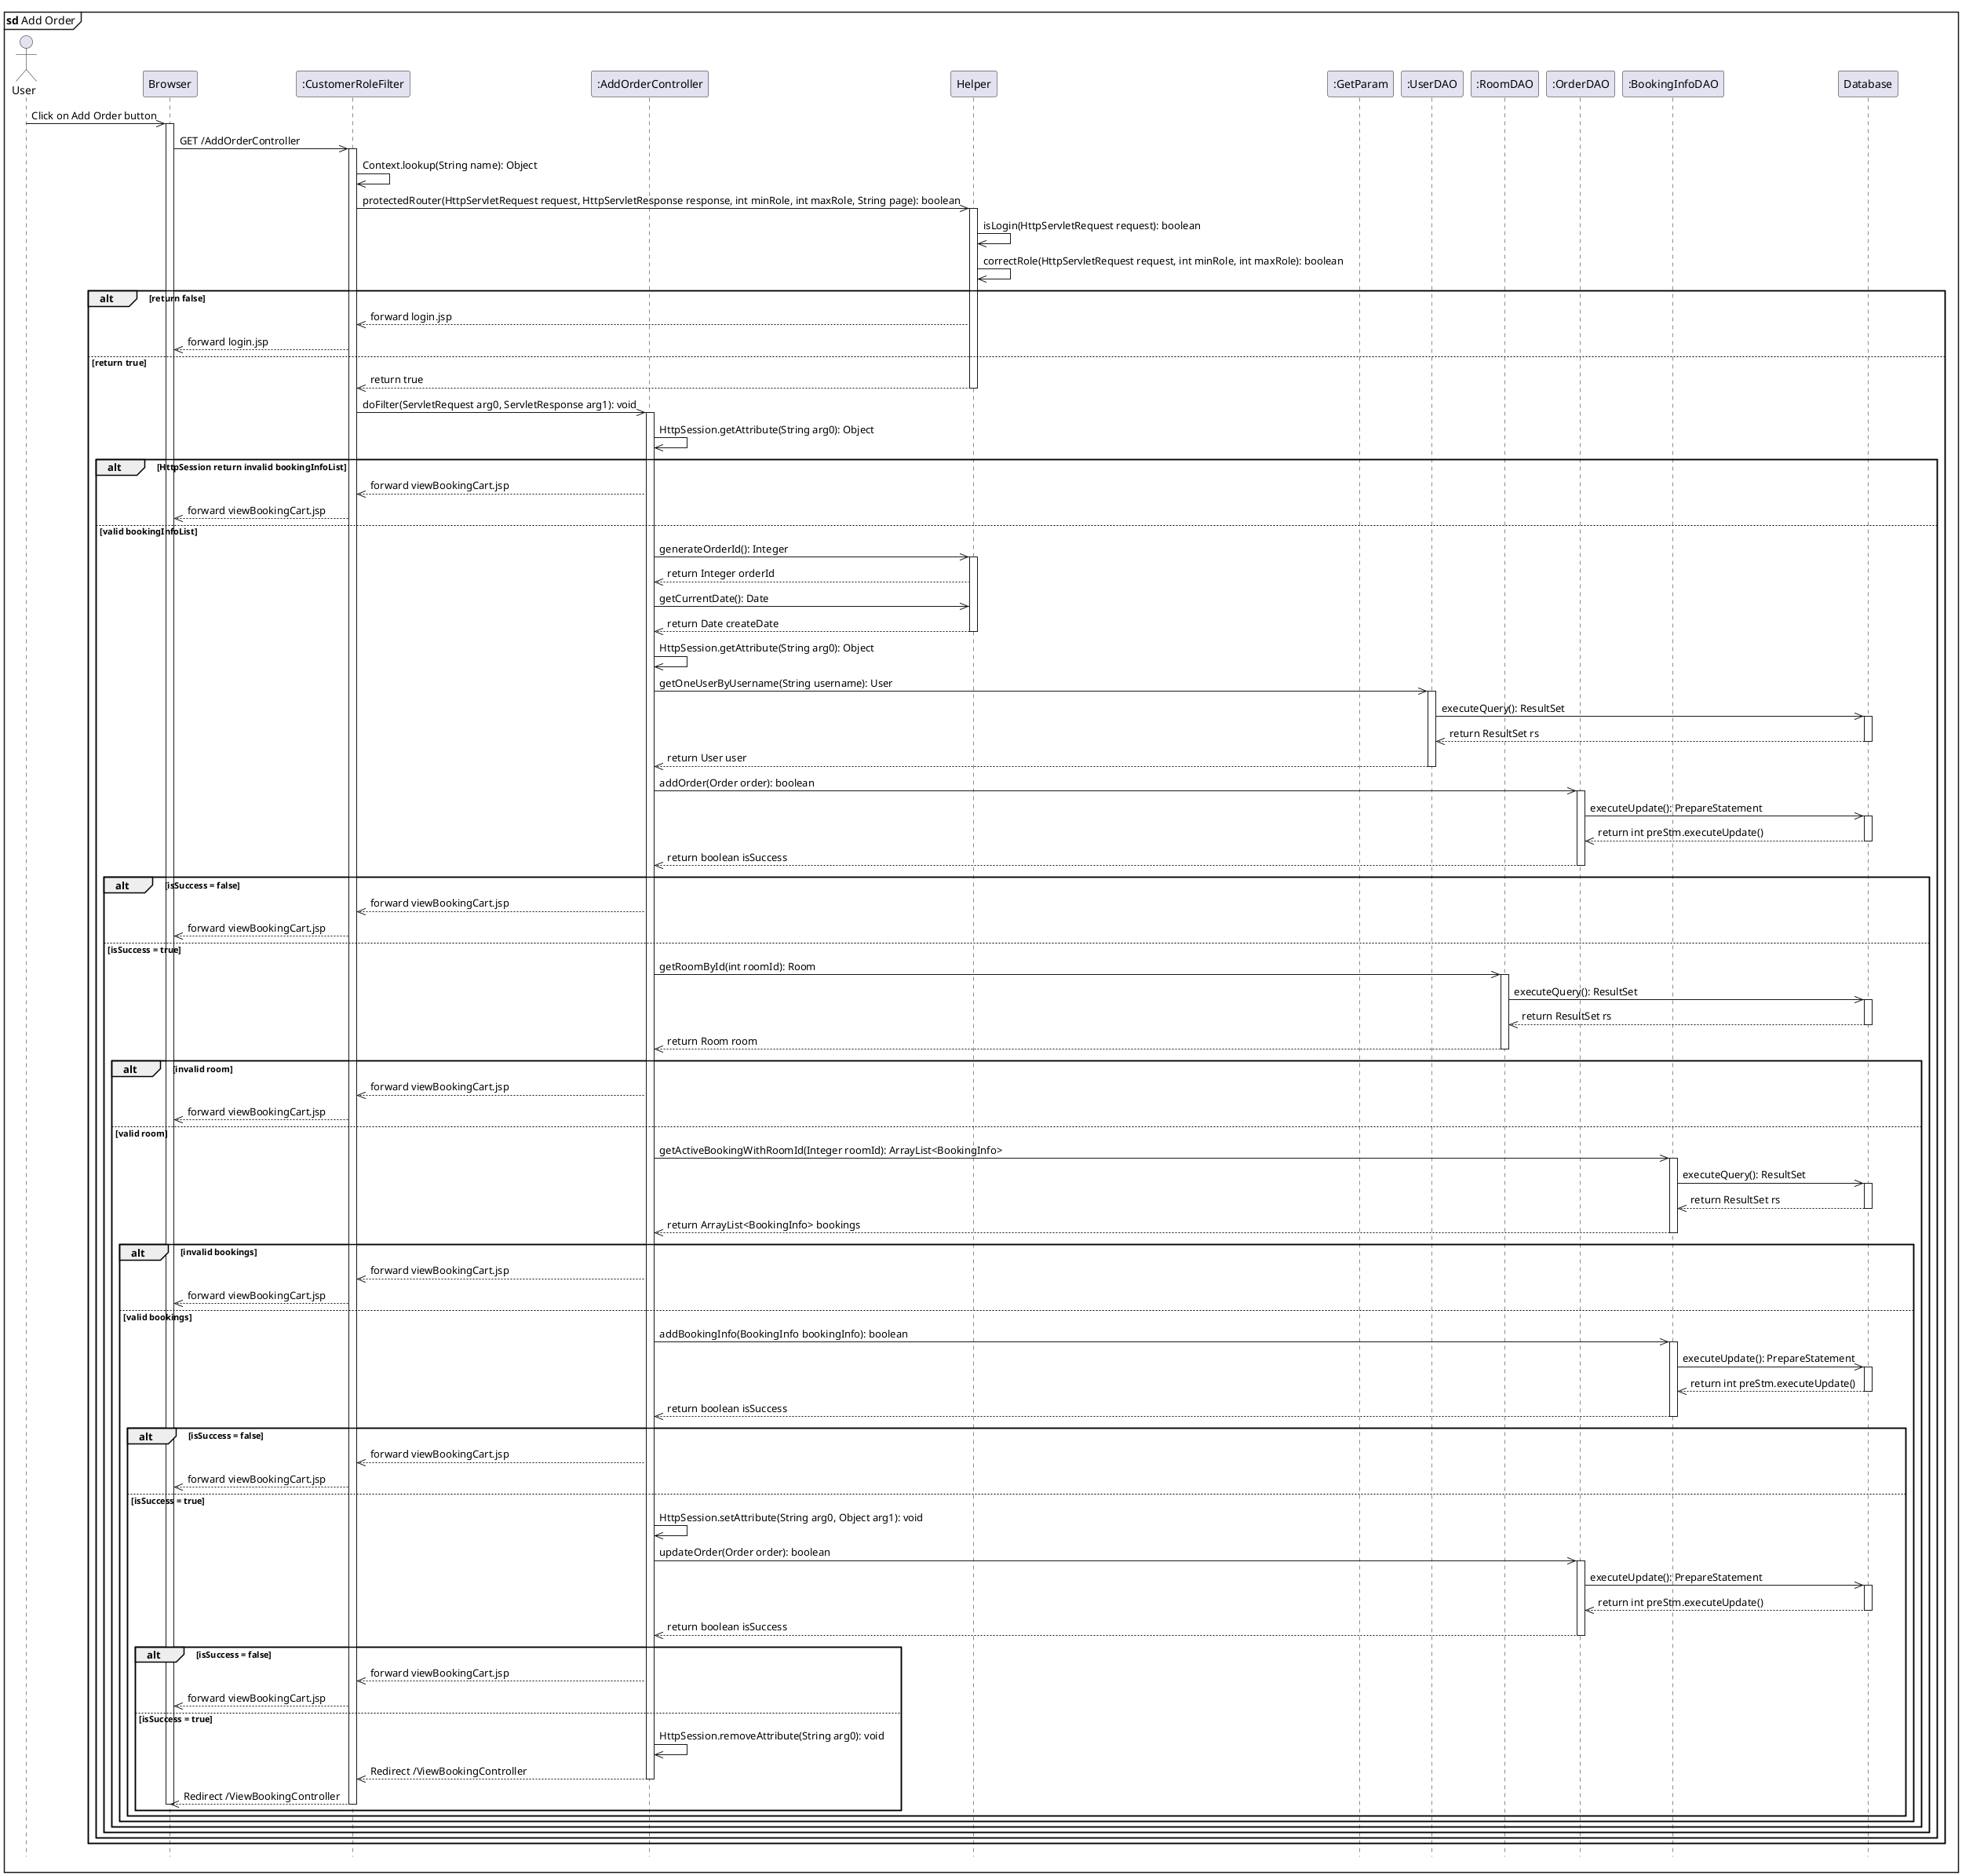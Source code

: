 @startuml addOrder

hide footbox
mainframe <b>sd</b> Add Order
actor User
participant "Browser" as Browser
participant ":CustomerRoleFilter" as CustomerRoleFilter
participant ":AddOrderController" as AddOrderController
participant "Helper" as Helper
participant ":GetParam" as GetParam
participant ":UserDAO" as UserDAO
participant ":RoomDAO" as RoomDAO
participant ":OrderDAO" as OrderDAO
participant ":BookingInfoDAO" as BookingInfoDAO
participant "Database" as DB


User ->> Browser: Click on Add Order button
activate Browser

Browser ->> CustomerRoleFilter: GET /AddOrderController
activate CustomerRoleFilter
CustomerRoleFilter ->> CustomerRoleFilter: Context.lookup(String name): Object
CustomerRoleFilter ->> Helper: protectedRouter(HttpServletRequest request, HttpServletResponse response, int minRole, int maxRole, String page): boolean
activate Helper
Helper ->> Helper: isLogin(HttpServletRequest request): boolean
Helper ->> Helper: correctRole(HttpServletRequest request, int minRole, int maxRole): boolean
alt return false 
    Helper -->> CustomerRoleFilter: forward login.jsp
    CustomerRoleFilter -->> Browser: forward login.jsp
else return true
    Helper -->> CustomerRoleFilter: return true
    deactivate Helper
    CustomerRoleFilter ->> AddOrderController: doFilter(ServletRequest arg0, ServletResponse arg1): void
    activate AddOrderController
    AddOrderController ->> AddOrderController: HttpSession.getAttribute(String arg0): Object
    alt HttpSession return invalid bookingInfoList
        AddOrderController -->> CustomerRoleFilter: forward viewBookingCart.jsp
        CustomerRoleFilter -->> Browser: forward viewBookingCart.jsp
    else valid bookingInfoList
        AddOrderController ->> Helper: generateOrderId(): Integer
        activate Helper
        Helper -->> AddOrderController: return Integer orderId
        AddOrderController ->> Helper: getCurrentDate(): Date
        Helper -->> AddOrderController: return Date createDate
        deactivate Helper
        AddOrderController ->> AddOrderController: HttpSession.getAttribute(String arg0): Object
        AddOrderController ->> UserDAO: getOneUserByUsername(String username): User
        activate UserDAO
        UserDAO ->> DB: executeQuery(): ResultSet 
        activate DB
        DB -->> UserDAO: return ResultSet rs
        deactivate DB
        UserDAO -->> AddOrderController: return User user
        deactivate UserDAO
        AddOrderController ->> OrderDAO: addOrder(Order order): boolean
        activate OrderDAO
        OrderDAO ->> DB: executeUpdate(): PrepareStatement 
        activate DB
        DB -->> OrderDAO: return int preStm.executeUpdate()
        deactivate DB
        OrderDAO -->> AddOrderController: return boolean isSuccess
        deactivate OrderDAO
        alt isSuccess = false
            AddOrderController -->> CustomerRoleFilter: forward viewBookingCart.jsp
        CustomerRoleFilter -->> Browser: forward viewBookingCart.jsp
        else isSuccess = true
            AddOrderController ->> RoomDAO: getRoomById(int roomId): Room
            activate RoomDAO
            RoomDAO ->> DB: executeQuery(): ResultSet 
            activate DB
            DB -->> RoomDAO: return ResultSet rs
            deactivate DB
            RoomDAO -->> AddOrderController: return Room room
            deactivate RoomDAO
            alt invalid room
                AddOrderController -->> CustomerRoleFilter: forward viewBookingCart.jsp
                CustomerRoleFilter -->> Browser: forward viewBookingCart.jsp
            else valid room
                AddOrderController ->> BookingInfoDAO: getActiveBookingWithRoomId(Integer roomId): ArrayList<BookingInfo>
                activate BookingInfoDAO
                BookingInfoDAO ->> DB: executeQuery(): ResultSet 
                activate DB
                DB -->> BookingInfoDAO: return ResultSet rs
                deactivate DB
                BookingInfoDAO -->> AddOrderController: return ArrayList<BookingInfo> bookings
                deactivate BookingInfoDAO
                alt invalid bookings
                    AddOrderController -->> CustomerRoleFilter: forward viewBookingCart.jsp
                    CustomerRoleFilter -->> Browser: forward viewBookingCart.jsp
                else valid bookings
                    AddOrderController ->> BookingInfoDAO: addBookingInfo(BookingInfo bookingInfo): boolean
                    activate BookingInfoDAO
                    BookingInfoDAO ->> DB: executeUpdate(): PrepareStatement
                    activate DB
                    DB -->> BookingInfoDAO: return int preStm.executeUpdate()
                    deactivate DB
                    BookingInfoDAO -->> AddOrderController: return boolean isSuccess
                    deactivate BookingInfoDAO
                    alt isSuccess = false
                        AddOrderController -->> CustomerRoleFilter: forward viewBookingCart.jsp
                        CustomerRoleFilter -->> Browser: forward viewBookingCart.jsp
                    else isSuccess = true
                        AddOrderController ->> AddOrderController: HttpSession.setAttribute(String arg0, Object arg1): void
                        AddOrderController ->> OrderDAO: updateOrder(Order order): boolean
                        activate OrderDAO
                        OrderDAO ->> DB: executeUpdate(): PrepareStatement 
                        activate DB
                        DB -->> OrderDAO: return int preStm.executeUpdate()
                        deactivate DB
                        OrderDAO -->> AddOrderController: return boolean isSuccess
                        deactivate OrderDAO
                        alt isSuccess = false
                            AddOrderController -->> CustomerRoleFilter: forward viewBookingCart.jsp
                            CustomerRoleFilter -->> Browser: forward viewBookingCart.jsp
                        else isSuccess = true
                            AddOrderController ->> AddOrderController: HttpSession.removeAttribute(String arg0): void
                            AddOrderController -->> CustomerRoleFilter: Redirect /ViewBookingController
                            deactivate AddOrderController
                            CustomerRoleFilter -->> Browser: Redirect /ViewBookingController
                            deactivate CustomerRoleFilter
                            deactivate Browser
                        end
                    end
                end
            end
        end
    end
end
@enduml